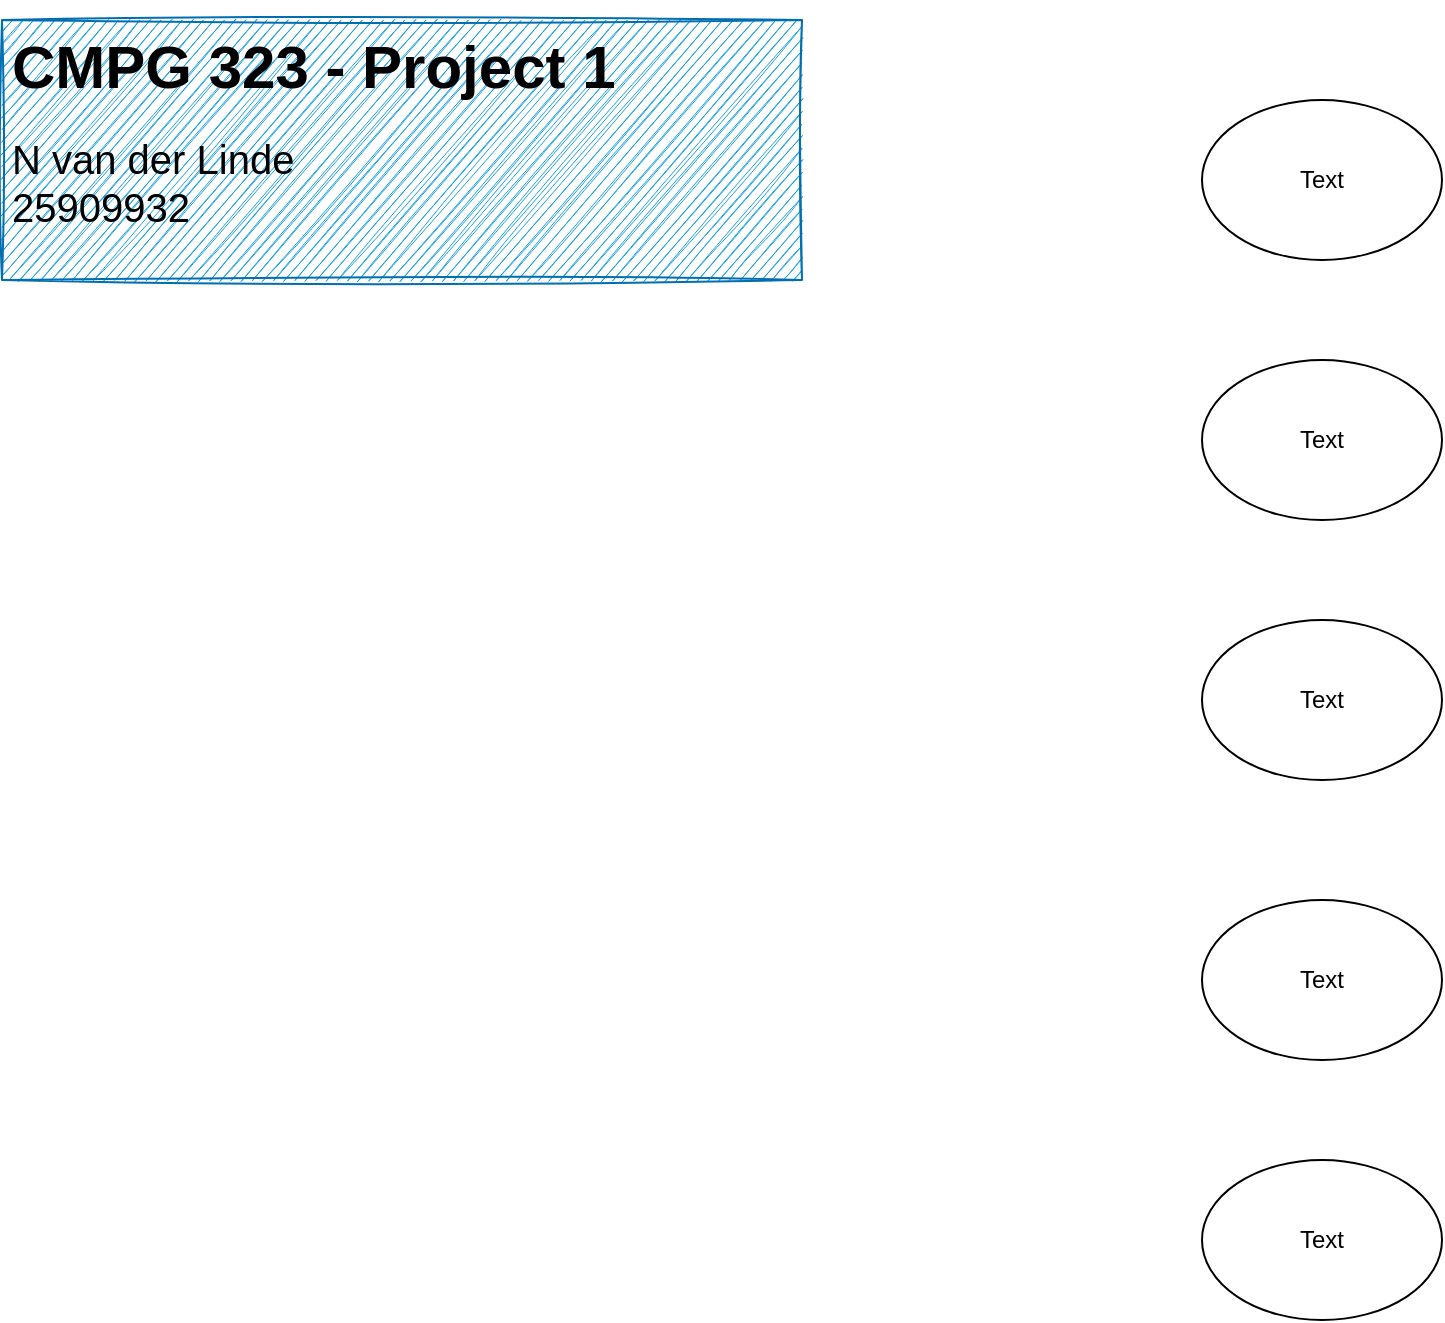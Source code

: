 <mxfile version="15.2.9" type="device"><diagram id="2nRLYuX32FuS95RMom_c" name="Page-1"><mxGraphModel dx="1021" dy="529" grid="1" gridSize="10" guides="1" tooltips="1" connect="1" arrows="1" fold="1" page="1" pageScale="1" pageWidth="1100" pageHeight="850" math="0" shadow="0"><root><mxCell id="0"/><mxCell id="1" parent="0"/><mxCell id="eTEnFycHT1vIkrNbAxiY-1" value="&lt;h1&gt;&lt;font style=&quot;font-size: 30px&quot;&gt;CMPG 323 - Project 1&lt;/font&gt;&lt;/h1&gt;&lt;div style=&quot;font-size: 20px&quot;&gt;&lt;font style=&quot;font-size: 20px&quot;&gt;N van der Linde&lt;/font&gt;&lt;/div&gt;&lt;div style=&quot;font-size: 20px&quot;&gt;&lt;font style=&quot;font-size: 20px&quot;&gt;25909932&lt;/font&gt;&lt;/div&gt;" style="text;html=1;strokeColor=#006EAF;fillColor=#1ba1e2;spacing=5;spacingTop=-20;whiteSpace=wrap;overflow=hidden;rounded=0;gradientDirection=radial;glass=0;shadow=0;sketch=1;perimeterSpacing=0;strokeWidth=1;fontColor=#000000;" vertex="1" parent="1"><mxGeometry x="40" y="40" width="400" height="130" as="geometry"/></mxCell><mxCell id="eTEnFycHT1vIkrNbAxiY-2" value="" style="ellipse;whiteSpace=wrap;html=1;" vertex="1" parent="1"><mxGeometry x="640" y="80" width="120" height="80" as="geometry"/></mxCell><mxCell id="eTEnFycHT1vIkrNbAxiY-3" value="" style="ellipse;whiteSpace=wrap;html=1;" vertex="1" parent="1"><mxGeometry x="640" y="210" width="120" height="80" as="geometry"/></mxCell><mxCell id="eTEnFycHT1vIkrNbAxiY-4" value="" style="ellipse;whiteSpace=wrap;html=1;" vertex="1" parent="1"><mxGeometry x="640" y="480" width="120" height="80" as="geometry"/></mxCell><mxCell id="eTEnFycHT1vIkrNbAxiY-5" value="" style="ellipse;whiteSpace=wrap;html=1;" vertex="1" parent="1"><mxGeometry x="640" y="610" width="120" height="80" as="geometry"/></mxCell><mxCell id="eTEnFycHT1vIkrNbAxiY-6" value="" style="ellipse;whiteSpace=wrap;html=1;" vertex="1" parent="1"><mxGeometry x="640" y="340" width="120" height="80" as="geometry"/></mxCell><mxCell id="eTEnFycHT1vIkrNbAxiY-7" value="Text" style="text;html=1;strokeColor=none;fillColor=none;align=center;verticalAlign=middle;whiteSpace=wrap;rounded=0;" vertex="1" parent="1"><mxGeometry x="680" y="370" width="40" height="20" as="geometry"/></mxCell><mxCell id="eTEnFycHT1vIkrNbAxiY-8" value="Text" style="text;html=1;strokeColor=none;fillColor=none;align=center;verticalAlign=middle;whiteSpace=wrap;rounded=0;" vertex="1" parent="1"><mxGeometry x="680" y="240" width="40" height="20" as="geometry"/></mxCell><mxCell id="eTEnFycHT1vIkrNbAxiY-9" value="Text" style="text;html=1;strokeColor=none;fillColor=none;align=center;verticalAlign=middle;whiteSpace=wrap;rounded=0;" vertex="1" parent="1"><mxGeometry x="680" y="510" width="40" height="20" as="geometry"/></mxCell><mxCell id="eTEnFycHT1vIkrNbAxiY-10" value="Text" style="text;html=1;strokeColor=none;fillColor=none;align=center;verticalAlign=middle;whiteSpace=wrap;rounded=0;" vertex="1" parent="1"><mxGeometry x="680" y="640" width="40" height="20" as="geometry"/></mxCell><mxCell id="eTEnFycHT1vIkrNbAxiY-11" value="Text" style="text;html=1;strokeColor=none;fillColor=none;align=center;verticalAlign=middle;whiteSpace=wrap;rounded=0;" vertex="1" parent="1"><mxGeometry x="680" y="110" width="40" height="20" as="geometry"/></mxCell></root></mxGraphModel></diagram></mxfile>